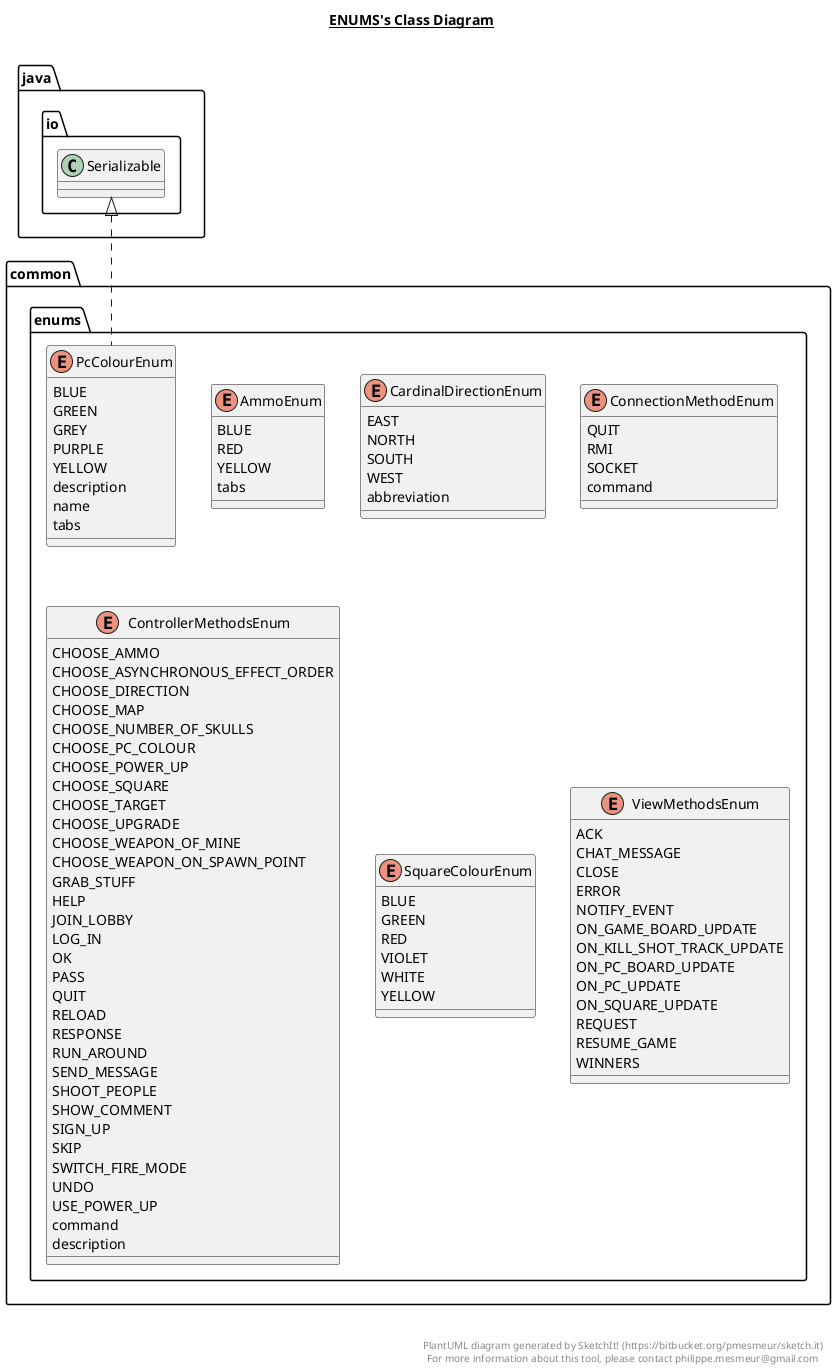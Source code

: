 @startuml

title __ENUMS's Class Diagram__\n

  namespace common {
    namespace enums {
      enum AmmoEnum {
        BLUE
        RED
        YELLOW
        tabs
      }
    }
  }
  

  namespace common {
    namespace enums {
      enum CardinalDirectionEnum {
        EAST
        NORTH
        SOUTH
        WEST
        abbreviation
      }
    }
  }
  

  namespace common {
    namespace enums {
      enum ConnectionMethodEnum {
        QUIT
        RMI
        SOCKET
        command
      }
    }
  }
  

  namespace common {
    namespace enums {
      enum ControllerMethodsEnum {
        CHOOSE_AMMO
        CHOOSE_ASYNCHRONOUS_EFFECT_ORDER
        CHOOSE_DIRECTION
        CHOOSE_MAP
        CHOOSE_NUMBER_OF_SKULLS
        CHOOSE_PC_COLOUR
        CHOOSE_POWER_UP
        CHOOSE_SQUARE
        CHOOSE_TARGET
        CHOOSE_UPGRADE
        CHOOSE_WEAPON_OF_MINE
        CHOOSE_WEAPON_ON_SPAWN_POINT
        GRAB_STUFF
        HELP
        JOIN_LOBBY
        LOG_IN
        OK
        PASS
        QUIT
        RELOAD
        RESPONSE
        RUN_AROUND
        SEND_MESSAGE
        SHOOT_PEOPLE
        SHOW_COMMENT
        SIGN_UP
        SKIP
        SWITCH_FIRE_MODE
        UNDO
        USE_POWER_UP
        command
        description
      }
    }
  }
  

  namespace common {
    namespace enums {
      enum PcColourEnum {
        BLUE
        GREEN
        GREY
        PURPLE
        YELLOW
        description
        name
        tabs
      }
    }
  }
  

  namespace common {
    namespace enums {
      enum SquareColourEnum {
        BLUE
        GREEN
        RED
        VIOLET
        WHITE
        YELLOW
      }
    }
  }
  

  namespace common {
    namespace enums {
      enum ViewMethodsEnum {
        ACK
        CHAT_MESSAGE
        CLOSE
        ERROR
        NOTIFY_EVENT
        ON_GAME_BOARD_UPDATE
        ON_KILL_SHOT_TRACK_UPDATE
        ON_PC_BOARD_UPDATE
        ON_PC_UPDATE
        ON_SQUARE_UPDATE
        REQUEST
        RESUME_GAME
        WINNERS
      }
    }
  }
  

  common.enums.PcColourEnum .up.|> java.io.Serializable


right footer


PlantUML diagram generated by SketchIt! (https://bitbucket.org/pmesmeur/sketch.it)
For more information about this tool, please contact philippe.mesmeur@gmail.com
endfooter

@enduml
